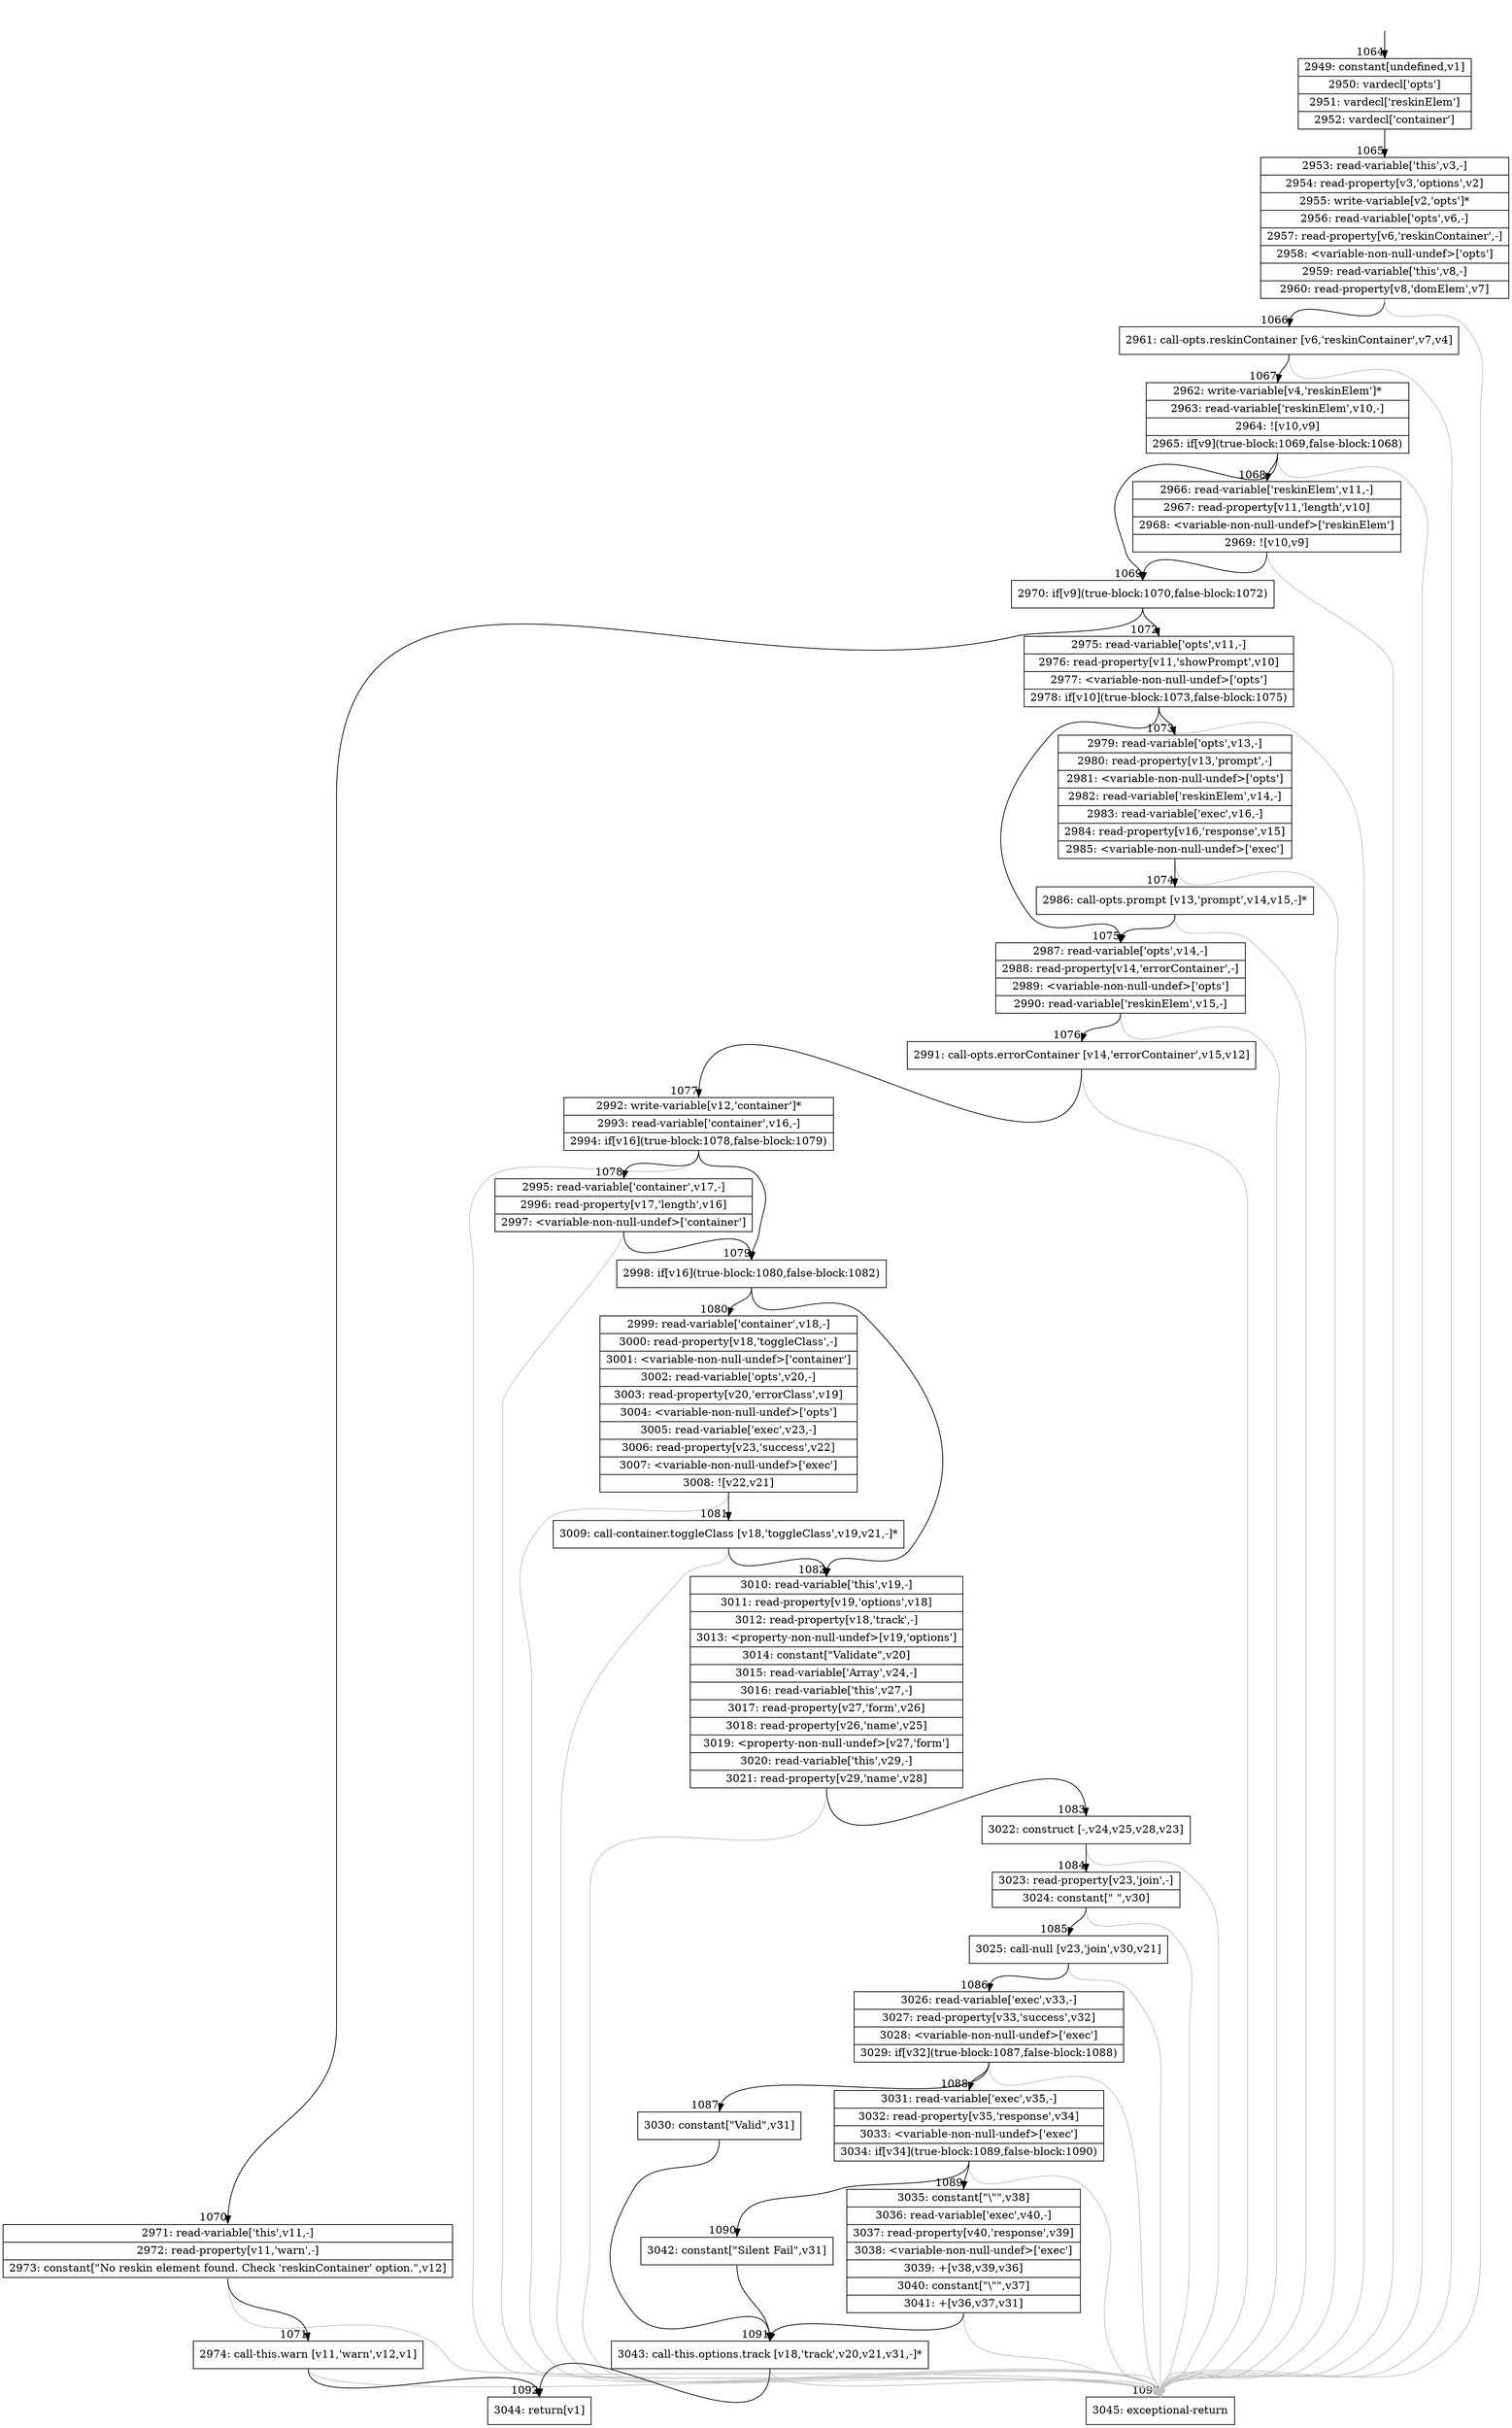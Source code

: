 digraph {
rankdir="TD"
BB_entry101[shape=none,label=""];
BB_entry101 -> BB1064 [tailport=s, headport=n, headlabel="    1064"]
BB1064 [shape=record label="{2949: constant[undefined,v1]|2950: vardecl['opts']|2951: vardecl['reskinElem']|2952: vardecl['container']}" ] 
BB1064 -> BB1065 [tailport=s, headport=n, headlabel="      1065"]
BB1065 [shape=record label="{2953: read-variable['this',v3,-]|2954: read-property[v3,'options',v2]|2955: write-variable[v2,'opts']*|2956: read-variable['opts',v6,-]|2957: read-property[v6,'reskinContainer',-]|2958: \<variable-non-null-undef\>['opts']|2959: read-variable['this',v8,-]|2960: read-property[v8,'domElem',v7]}" ] 
BB1065 -> BB1066 [tailport=s, headport=n, headlabel="      1066"]
BB1065 -> BB1093 [tailport=s, headport=n, color=gray, headlabel="      1093"]
BB1066 [shape=record label="{2961: call-opts.reskinContainer [v6,'reskinContainer',v7,v4]}" ] 
BB1066 -> BB1067 [tailport=s, headport=n, headlabel="      1067"]
BB1066 -> BB1093 [tailport=s, headport=n, color=gray]
BB1067 [shape=record label="{2962: write-variable[v4,'reskinElem']*|2963: read-variable['reskinElem',v10,-]|2964: ![v10,v9]|2965: if[v9](true-block:1069,false-block:1068)}" ] 
BB1067 -> BB1069 [tailport=s, headport=n, headlabel="      1069"]
BB1067 -> BB1068 [tailport=s, headport=n, headlabel="      1068"]
BB1067 -> BB1093 [tailport=s, headport=n, color=gray]
BB1068 [shape=record label="{2966: read-variable['reskinElem',v11,-]|2967: read-property[v11,'length',v10]|2968: \<variable-non-null-undef\>['reskinElem']|2969: ![v10,v9]}" ] 
BB1068 -> BB1069 [tailport=s, headport=n]
BB1068 -> BB1093 [tailport=s, headport=n, color=gray]
BB1069 [shape=record label="{2970: if[v9](true-block:1070,false-block:1072)}" ] 
BB1069 -> BB1070 [tailport=s, headport=n, headlabel="      1070"]
BB1069 -> BB1072 [tailport=s, headport=n, headlabel="      1072"]
BB1070 [shape=record label="{2971: read-variable['this',v11,-]|2972: read-property[v11,'warn',-]|2973: constant[\"No reskin element found. Check 'reskinContainer' option.\",v12]}" ] 
BB1070 -> BB1071 [tailport=s, headport=n, headlabel="      1071"]
BB1070 -> BB1093 [tailport=s, headport=n, color=gray]
BB1071 [shape=record label="{2974: call-this.warn [v11,'warn',v12,v1]}" ] 
BB1071 -> BB1092 [tailport=s, headport=n, headlabel="      1092"]
BB1071 -> BB1093 [tailport=s, headport=n, color=gray]
BB1072 [shape=record label="{2975: read-variable['opts',v11,-]|2976: read-property[v11,'showPrompt',v10]|2977: \<variable-non-null-undef\>['opts']|2978: if[v10](true-block:1073,false-block:1075)}" ] 
BB1072 -> BB1073 [tailport=s, headport=n, headlabel="      1073"]
BB1072 -> BB1075 [tailport=s, headport=n, headlabel="      1075"]
BB1072 -> BB1093 [tailport=s, headport=n, color=gray]
BB1073 [shape=record label="{2979: read-variable['opts',v13,-]|2980: read-property[v13,'prompt',-]|2981: \<variable-non-null-undef\>['opts']|2982: read-variable['reskinElem',v14,-]|2983: read-variable['exec',v16,-]|2984: read-property[v16,'response',v15]|2985: \<variable-non-null-undef\>['exec']}" ] 
BB1073 -> BB1074 [tailport=s, headport=n, headlabel="      1074"]
BB1073 -> BB1093 [tailport=s, headport=n, color=gray]
BB1074 [shape=record label="{2986: call-opts.prompt [v13,'prompt',v14,v15,-]*}" ] 
BB1074 -> BB1075 [tailport=s, headport=n]
BB1074 -> BB1093 [tailport=s, headport=n, color=gray]
BB1075 [shape=record label="{2987: read-variable['opts',v14,-]|2988: read-property[v14,'errorContainer',-]|2989: \<variable-non-null-undef\>['opts']|2990: read-variable['reskinElem',v15,-]}" ] 
BB1075 -> BB1076 [tailport=s, headport=n, headlabel="      1076"]
BB1075 -> BB1093 [tailport=s, headport=n, color=gray]
BB1076 [shape=record label="{2991: call-opts.errorContainer [v14,'errorContainer',v15,v12]}" ] 
BB1076 -> BB1077 [tailport=s, headport=n, headlabel="      1077"]
BB1076 -> BB1093 [tailport=s, headport=n, color=gray]
BB1077 [shape=record label="{2992: write-variable[v12,'container']*|2993: read-variable['container',v16,-]|2994: if[v16](true-block:1078,false-block:1079)}" ] 
BB1077 -> BB1079 [tailport=s, headport=n, headlabel="      1079"]
BB1077 -> BB1078 [tailport=s, headport=n, headlabel="      1078"]
BB1077 -> BB1093 [tailport=s, headport=n, color=gray]
BB1078 [shape=record label="{2995: read-variable['container',v17,-]|2996: read-property[v17,'length',v16]|2997: \<variable-non-null-undef\>['container']}" ] 
BB1078 -> BB1079 [tailport=s, headport=n]
BB1078 -> BB1093 [tailport=s, headport=n, color=gray]
BB1079 [shape=record label="{2998: if[v16](true-block:1080,false-block:1082)}" ] 
BB1079 -> BB1080 [tailport=s, headport=n, headlabel="      1080"]
BB1079 -> BB1082 [tailport=s, headport=n, headlabel="      1082"]
BB1080 [shape=record label="{2999: read-variable['container',v18,-]|3000: read-property[v18,'toggleClass',-]|3001: \<variable-non-null-undef\>['container']|3002: read-variable['opts',v20,-]|3003: read-property[v20,'errorClass',v19]|3004: \<variable-non-null-undef\>['opts']|3005: read-variable['exec',v23,-]|3006: read-property[v23,'success',v22]|3007: \<variable-non-null-undef\>['exec']|3008: ![v22,v21]}" ] 
BB1080 -> BB1081 [tailport=s, headport=n, headlabel="      1081"]
BB1080 -> BB1093 [tailport=s, headport=n, color=gray]
BB1081 [shape=record label="{3009: call-container.toggleClass [v18,'toggleClass',v19,v21,-]*}" ] 
BB1081 -> BB1082 [tailport=s, headport=n]
BB1081 -> BB1093 [tailport=s, headport=n, color=gray]
BB1082 [shape=record label="{3010: read-variable['this',v19,-]|3011: read-property[v19,'options',v18]|3012: read-property[v18,'track',-]|3013: \<property-non-null-undef\>[v19,'options']|3014: constant[\"Validate\",v20]|3015: read-variable['Array',v24,-]|3016: read-variable['this',v27,-]|3017: read-property[v27,'form',v26]|3018: read-property[v26,'name',v25]|3019: \<property-non-null-undef\>[v27,'form']|3020: read-variable['this',v29,-]|3021: read-property[v29,'name',v28]}" ] 
BB1082 -> BB1083 [tailport=s, headport=n, headlabel="      1083"]
BB1082 -> BB1093 [tailport=s, headport=n, color=gray]
BB1083 [shape=record label="{3022: construct [-,v24,v25,v28,v23]}" ] 
BB1083 -> BB1084 [tailport=s, headport=n, headlabel="      1084"]
BB1083 -> BB1093 [tailport=s, headport=n, color=gray]
BB1084 [shape=record label="{3023: read-property[v23,'join',-]|3024: constant[\" \",v30]}" ] 
BB1084 -> BB1085 [tailport=s, headport=n, headlabel="      1085"]
BB1084 -> BB1093 [tailport=s, headport=n, color=gray]
BB1085 [shape=record label="{3025: call-null [v23,'join',v30,v21]}" ] 
BB1085 -> BB1086 [tailport=s, headport=n, headlabel="      1086"]
BB1085 -> BB1093 [tailport=s, headport=n, color=gray]
BB1086 [shape=record label="{3026: read-variable['exec',v33,-]|3027: read-property[v33,'success',v32]|3028: \<variable-non-null-undef\>['exec']|3029: if[v32](true-block:1087,false-block:1088)}" ] 
BB1086 -> BB1087 [tailport=s, headport=n, headlabel="      1087"]
BB1086 -> BB1088 [tailport=s, headport=n, headlabel="      1088"]
BB1086 -> BB1093 [tailport=s, headport=n, color=gray]
BB1087 [shape=record label="{3030: constant[\"Valid\",v31]}" ] 
BB1087 -> BB1091 [tailport=s, headport=n, headlabel="      1091"]
BB1088 [shape=record label="{3031: read-variable['exec',v35,-]|3032: read-property[v35,'response',v34]|3033: \<variable-non-null-undef\>['exec']|3034: if[v34](true-block:1089,false-block:1090)}" ] 
BB1088 -> BB1089 [tailport=s, headport=n, headlabel="      1089"]
BB1088 -> BB1090 [tailport=s, headport=n, headlabel="      1090"]
BB1088 -> BB1093 [tailport=s, headport=n, color=gray]
BB1089 [shape=record label="{3035: constant[\"\\\"\",v38]|3036: read-variable['exec',v40,-]|3037: read-property[v40,'response',v39]|3038: \<variable-non-null-undef\>['exec']|3039: +[v38,v39,v36]|3040: constant[\"\\\"\",v37]|3041: +[v36,v37,v31]}" ] 
BB1089 -> BB1091 [tailport=s, headport=n]
BB1089 -> BB1093 [tailport=s, headport=n, color=gray]
BB1090 [shape=record label="{3042: constant[\"Silent Fail\",v31]}" ] 
BB1090 -> BB1091 [tailport=s, headport=n]
BB1091 [shape=record label="{3043: call-this.options.track [v18,'track',v20,v21,v31,-]*}" ] 
BB1091 -> BB1092 [tailport=s, headport=n]
BB1091 -> BB1093 [tailport=s, headport=n, color=gray]
BB1092 [shape=record label="{3044: return[v1]}" ] 
BB1093 [shape=record label="{3045: exceptional-return}" ] 
//#$~ 995
}
